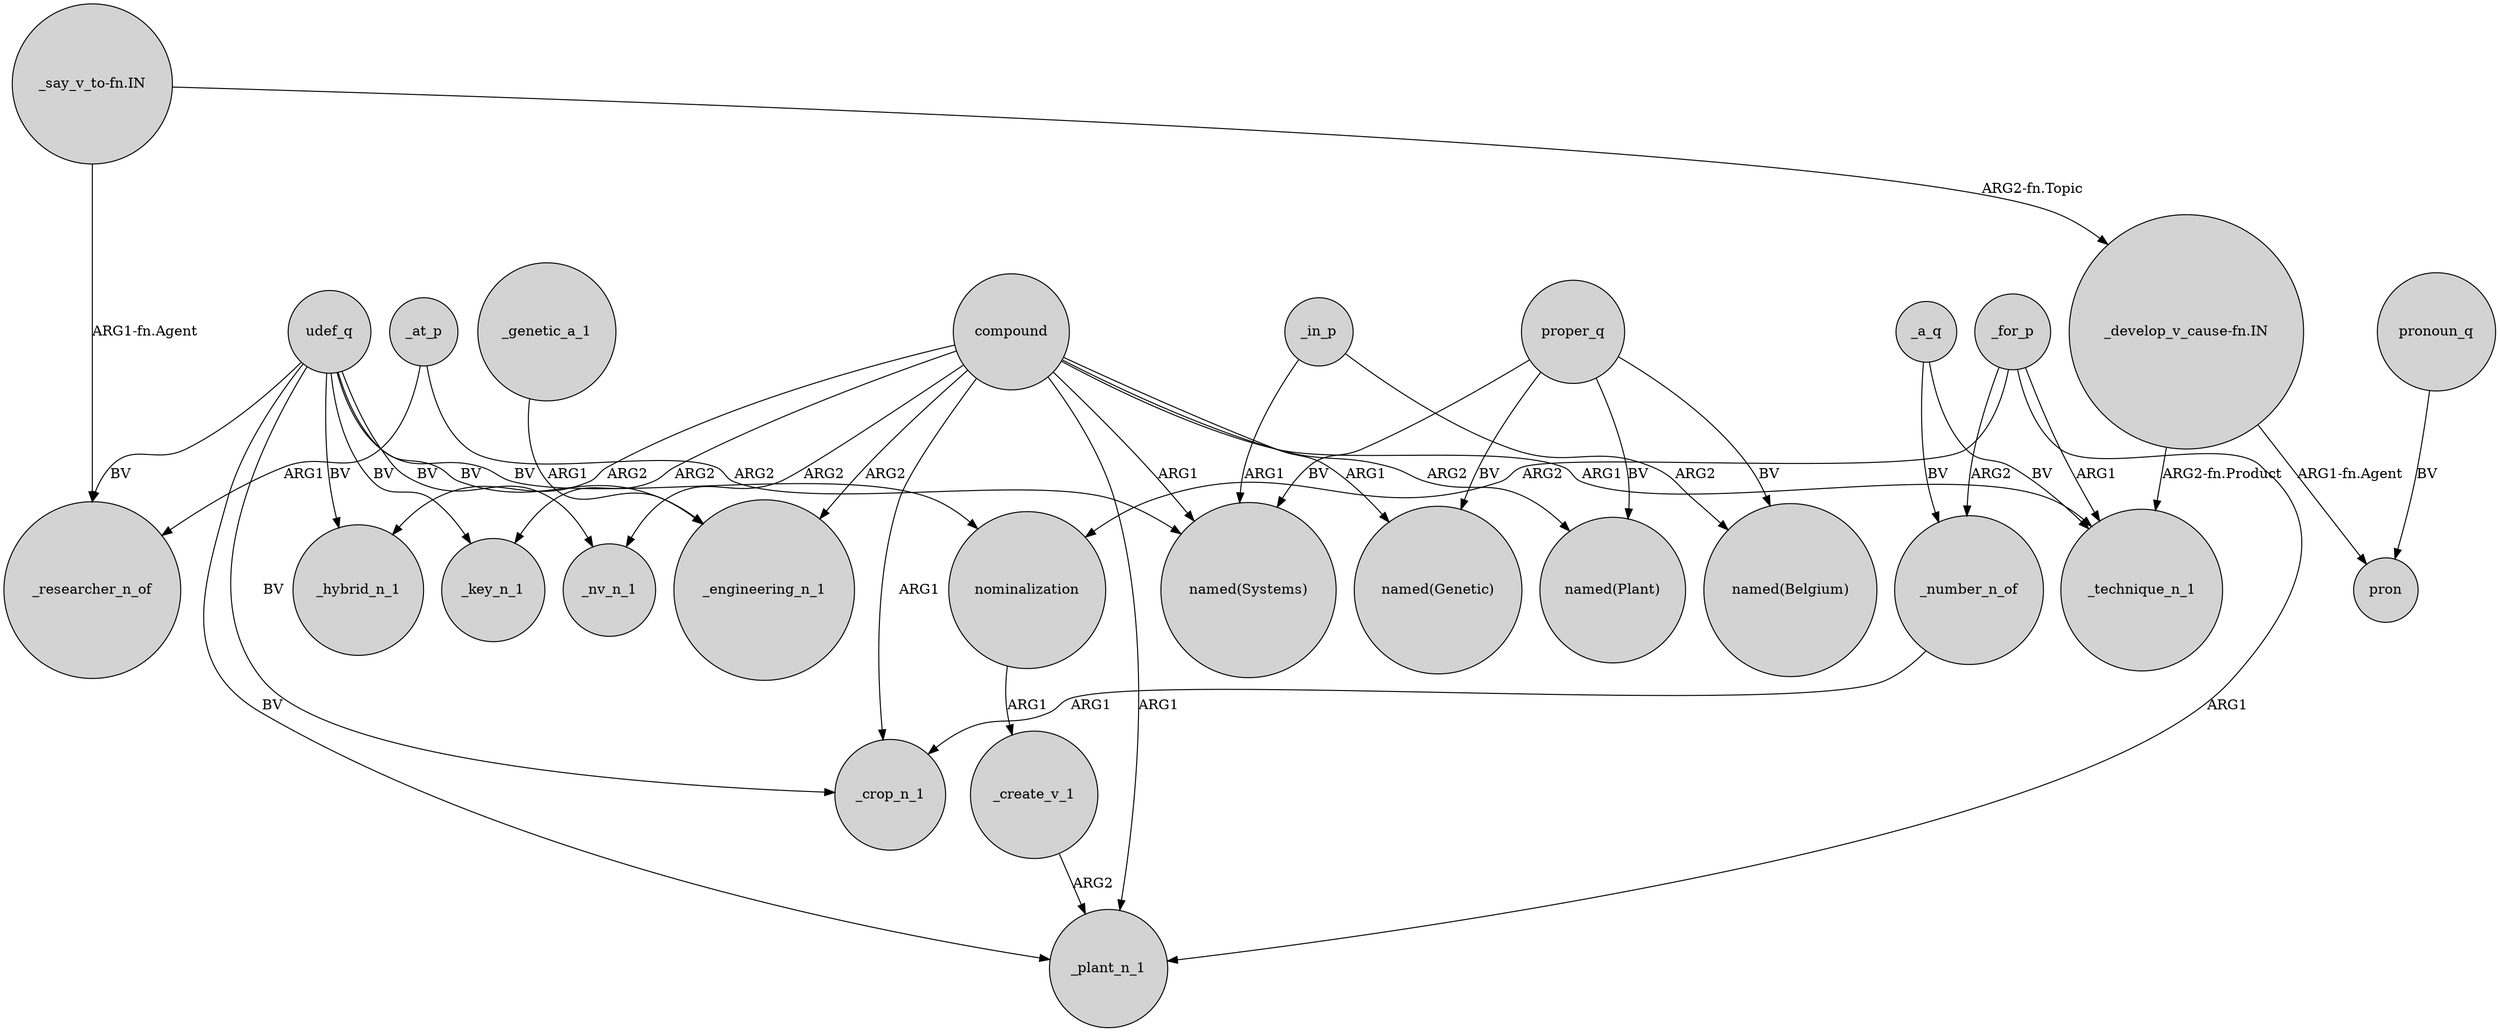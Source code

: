 digraph {
	node [shape=circle style=filled]
	_at_p -> _researcher_n_of [label=ARG1]
	proper_q -> "named(Genetic)" [label=BV]
	compound -> _nv_n_1 [label=ARG2]
	"_develop_v_cause-fn.IN" -> _technique_n_1 [label="ARG2-fn.Product"]
	_a_q -> _technique_n_1 [label=BV]
	compound -> _key_n_1 [label=ARG2]
	_for_p -> _number_n_of [label=ARG2]
	_a_q -> _number_n_of [label=BV]
	udef_q -> _key_n_1 [label=BV]
	proper_q -> "named(Belgium)" [label=BV]
	_genetic_a_1 -> _engineering_n_1 [label=ARG1]
	nominalization -> _create_v_1 [label=ARG1]
	_create_v_1 -> _plant_n_1 [label=ARG2]
	_for_p -> nominalization [label=ARG2]
	compound -> _technique_n_1 [label=ARG1]
	compound -> _crop_n_1 [label=ARG1]
	udef_q -> _nv_n_1 [label=BV]
	"_say_v_to-fn.IN" -> _researcher_n_of [label="ARG1-fn.Agent"]
	"_develop_v_cause-fn.IN" -> pron [label="ARG1-fn.Agent"]
	compound -> _plant_n_1 [label=ARG1]
	compound -> _hybrid_n_1 [label=ARG2]
	_for_p -> _technique_n_1 [label=ARG1]
	pronoun_q -> pron [label=BV]
	_in_p -> "named(Belgium)" [label=ARG2]
	compound -> _engineering_n_1 [label=ARG2]
	compound -> "named(Systems)" [label=ARG1]
	_for_p -> _plant_n_1 [label=ARG1]
	udef_q -> _researcher_n_of [label=BV]
	proper_q -> "named(Systems)" [label=BV]
	"_say_v_to-fn.IN" -> "_develop_v_cause-fn.IN" [label="ARG2-fn.Topic"]
	udef_q -> _plant_n_1 [label=BV]
	compound -> "named(Plant)" [label=ARG2]
	proper_q -> "named(Plant)" [label=BV]
	udef_q -> nominalization [label=BV]
	_number_n_of -> _crop_n_1 [label=ARG1]
	udef_q -> _hybrid_n_1 [label=BV]
	udef_q -> _crop_n_1 [label=BV]
	_in_p -> "named(Systems)" [label=ARG1]
	udef_q -> _engineering_n_1 [label=BV]
	_at_p -> "named(Systems)" [label=ARG2]
	compound -> "named(Genetic)" [label=ARG1]
}
